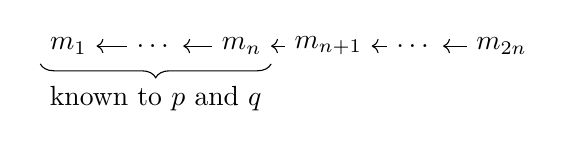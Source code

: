 \begin{tikzpicture}[node distance=1.1cm]
\node (m1) {$m_1$};
\node (m2) [right of=m1] {\dots};
\node (m3) [right of=m2] {$m_n$};
\node (m4) [right of=m3] {$m_{n+1}$};
\node (m5) [right of=m4] {\dots};
\node (m6) [right of=m5] {$m_{2n}$};
\draw[<-] (m1) -- (m2);
\draw[<-] (m2) -- (m3);
\draw[<-] (m3) -- (m4);
\draw[<-] (m4) -- (m5);
\draw[<-] (m5) -- (m6);
\draw[decorate, decoration={brace, amplitude=5pt, mirror}] (m1.south west) -- node [below, inner sep=8pt] {known to $p$ and $q$} (m3.south east);
\end{tikzpicture}
